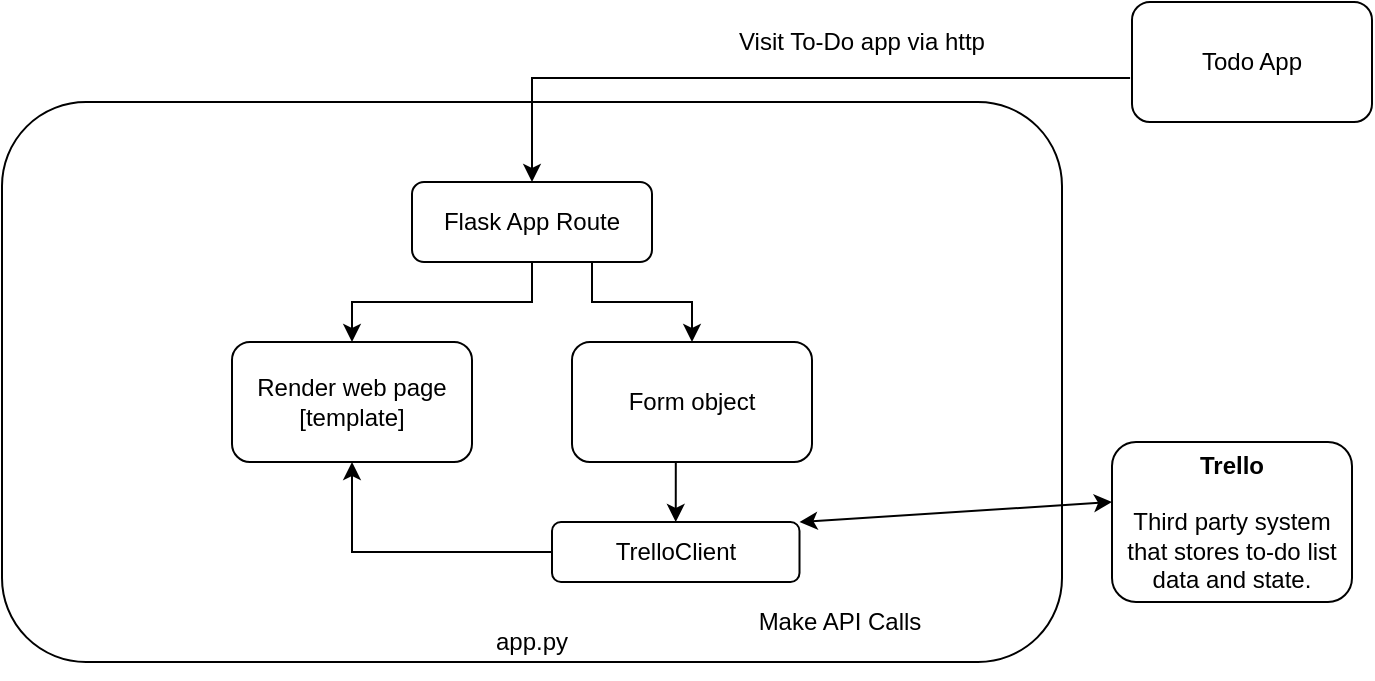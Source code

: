 <mxfile version="13.8.5" type="device"><diagram id="wF0saKOj4cDuZQ49eKQI" name="Page-1"><mxGraphModel dx="1102" dy="549" grid="1" gridSize="10" guides="1" tooltips="1" connect="1" arrows="1" fold="1" page="1" pageScale="1" pageWidth="850" pageHeight="1100" math="0" shadow="0"><root><mxCell id="0"/><mxCell id="1" parent="0"/><mxCell id="i1mXVA15LlMJwgBELZ5u-1" style="edgeStyle=orthogonalEdgeStyle;rounded=0;orthogonalLoop=1;jettySize=auto;html=1;exitX=0.5;exitY=1;exitDx=0;exitDy=0;entryX=0.5;entryY=0;entryDx=0;entryDy=0;" parent="1" source="i1mXVA15LlMJwgBELZ5u-2" edge="1"><mxGeometry relative="1" as="geometry"><mxPoint x="380" y="420" as="targetPoint"/></mxGeometry></mxCell><mxCell id="i1mXVA15LlMJwgBELZ5u-2" value="&lt;br&gt;&lt;br&gt;&lt;br&gt;&lt;br&gt;&lt;br&gt;&lt;br&gt;&lt;br&gt;&lt;br&gt;&lt;br&gt;&lt;br&gt;&lt;br&gt;&lt;br&gt;&lt;br&gt;&lt;br&gt;&lt;br&gt;&lt;br&gt;&lt;br&gt;&lt;br&gt;app.py" style="rounded=1;whiteSpace=wrap;html=1;" parent="1" vertex="1"><mxGeometry x="125" y="160" width="530" height="280" as="geometry"/></mxCell><mxCell id="i1mXVA15LlMJwgBELZ5u-3" value="" style="edgeStyle=orthogonalEdgeStyle;rounded=0;orthogonalLoop=1;jettySize=auto;html=1;entryX=0.5;entryY=0;entryDx=0;entryDy=0;exitX=-0.008;exitY=0.633;exitDx=0;exitDy=0;exitPerimeter=0;" parent="1" target="i1mXVA15LlMJwgBELZ5u-7" edge="1" source="okc-rORzwsiR0a5zPflp-17"><mxGeometry relative="1" as="geometry"><mxPoint x="740" y="145" as="sourcePoint"/></mxGeometry></mxCell><mxCell id="i1mXVA15LlMJwgBELZ5u-6" value="&lt;b&gt;Trello&lt;/b&gt;&lt;br&gt;&lt;br&gt;Third party system that stores to-do list data and state." style="rounded=1;whiteSpace=wrap;html=1;" parent="1" vertex="1"><mxGeometry x="680" y="330" width="120" height="80" as="geometry"/></mxCell><mxCell id="i1mXVA15LlMJwgBELZ5u-37" style="edgeStyle=orthogonalEdgeStyle;rounded=0;orthogonalLoop=1;jettySize=auto;html=1;exitX=0.5;exitY=1;exitDx=0;exitDy=0;" parent="1" source="i1mXVA15LlMJwgBELZ5u-7" target="i1mXVA15LlMJwgBELZ5u-19" edge="1"><mxGeometry relative="1" as="geometry"/></mxCell><mxCell id="okc-rORzwsiR0a5zPflp-8" style="edgeStyle=orthogonalEdgeStyle;rounded=0;orthogonalLoop=1;jettySize=auto;html=1;exitX=0.75;exitY=1;exitDx=0;exitDy=0;entryX=0.5;entryY=0;entryDx=0;entryDy=0;" edge="1" parent="1" source="i1mXVA15LlMJwgBELZ5u-7" target="okc-rORzwsiR0a5zPflp-6"><mxGeometry relative="1" as="geometry"/></mxCell><mxCell id="i1mXVA15LlMJwgBELZ5u-7" value="Flask App Route" style="rounded=1;whiteSpace=wrap;html=1;" parent="1" vertex="1"><mxGeometry x="330" y="200" width="120" height="40" as="geometry"/></mxCell><mxCell id="okc-rORzwsiR0a5zPflp-15" style="edgeStyle=orthogonalEdgeStyle;rounded=0;orthogonalLoop=1;jettySize=auto;html=1;exitX=0;exitY=0.5;exitDx=0;exitDy=0;entryX=0.5;entryY=1;entryDx=0;entryDy=0;" edge="1" parent="1" source="i1mXVA15LlMJwgBELZ5u-9" target="i1mXVA15LlMJwgBELZ5u-19"><mxGeometry relative="1" as="geometry"/></mxCell><mxCell id="i1mXVA15LlMJwgBELZ5u-9" value="TrelloClient" style="rounded=1;whiteSpace=wrap;html=1;" parent="1" vertex="1"><mxGeometry x="400" y="370" width="123.75" height="30" as="geometry"/></mxCell><mxCell id="i1mXVA15LlMJwgBELZ5u-10" value="Make API Calls" style="text;html=1;strokeColor=none;fillColor=none;align=center;verticalAlign=middle;whiteSpace=wrap;rounded=0;" parent="1" vertex="1"><mxGeometry x="498.75" y="410" width="90" height="20" as="geometry"/></mxCell><mxCell id="i1mXVA15LlMJwgBELZ5u-11" value="Visit To-Do app via http" style="text;html=1;strokeColor=none;fillColor=none;align=center;verticalAlign=middle;whiteSpace=wrap;rounded=0;" parent="1" vertex="1"><mxGeometry x="460" y="120" width="190" height="20" as="geometry"/></mxCell><mxCell id="i1mXVA15LlMJwgBELZ5u-19" value="Render web page [template]" style="rounded=1;whiteSpace=wrap;html=1;" parent="1" vertex="1"><mxGeometry x="240" y="280" width="120" height="60" as="geometry"/></mxCell><mxCell id="i1mXVA15LlMJwgBELZ5u-21" style="edgeStyle=orthogonalEdgeStyle;rounded=0;orthogonalLoop=1;jettySize=auto;html=1;exitX=0.5;exitY=1;exitDx=0;exitDy=0;" parent="1" edge="1"><mxGeometry relative="1" as="geometry"><mxPoint x="525" y="430" as="sourcePoint"/><mxPoint x="525" y="430" as="targetPoint"/></mxGeometry></mxCell><mxCell id="okc-rORzwsiR0a5zPflp-10" style="edgeStyle=orthogonalEdgeStyle;rounded=0;orthogonalLoop=1;jettySize=auto;html=1;exitX=0.5;exitY=1;exitDx=0;exitDy=0;entryX=0.5;entryY=0;entryDx=0;entryDy=0;" edge="1" parent="1" source="okc-rORzwsiR0a5zPflp-6" target="i1mXVA15LlMJwgBELZ5u-9"><mxGeometry relative="1" as="geometry"/></mxCell><mxCell id="okc-rORzwsiR0a5zPflp-6" value="Form object" style="rounded=1;whiteSpace=wrap;html=1;" vertex="1" parent="1"><mxGeometry x="410" y="280" width="120" height="60" as="geometry"/></mxCell><mxCell id="okc-rORzwsiR0a5zPflp-12" value="" style="endArrow=classic;startArrow=classic;html=1;exitX=1;exitY=0;exitDx=0;exitDy=0;" edge="1" parent="1" source="i1mXVA15LlMJwgBELZ5u-9"><mxGeometry width="50" height="50" relative="1" as="geometry"><mxPoint x="523.75" y="390" as="sourcePoint"/><mxPoint x="680" y="360" as="targetPoint"/></mxGeometry></mxCell><mxCell id="okc-rORzwsiR0a5zPflp-17" value="Todo App" style="rounded=1;whiteSpace=wrap;html=1;" vertex="1" parent="1"><mxGeometry x="690" y="110" width="120" height="60" as="geometry"/></mxCell></root></mxGraphModel></diagram></mxfile>